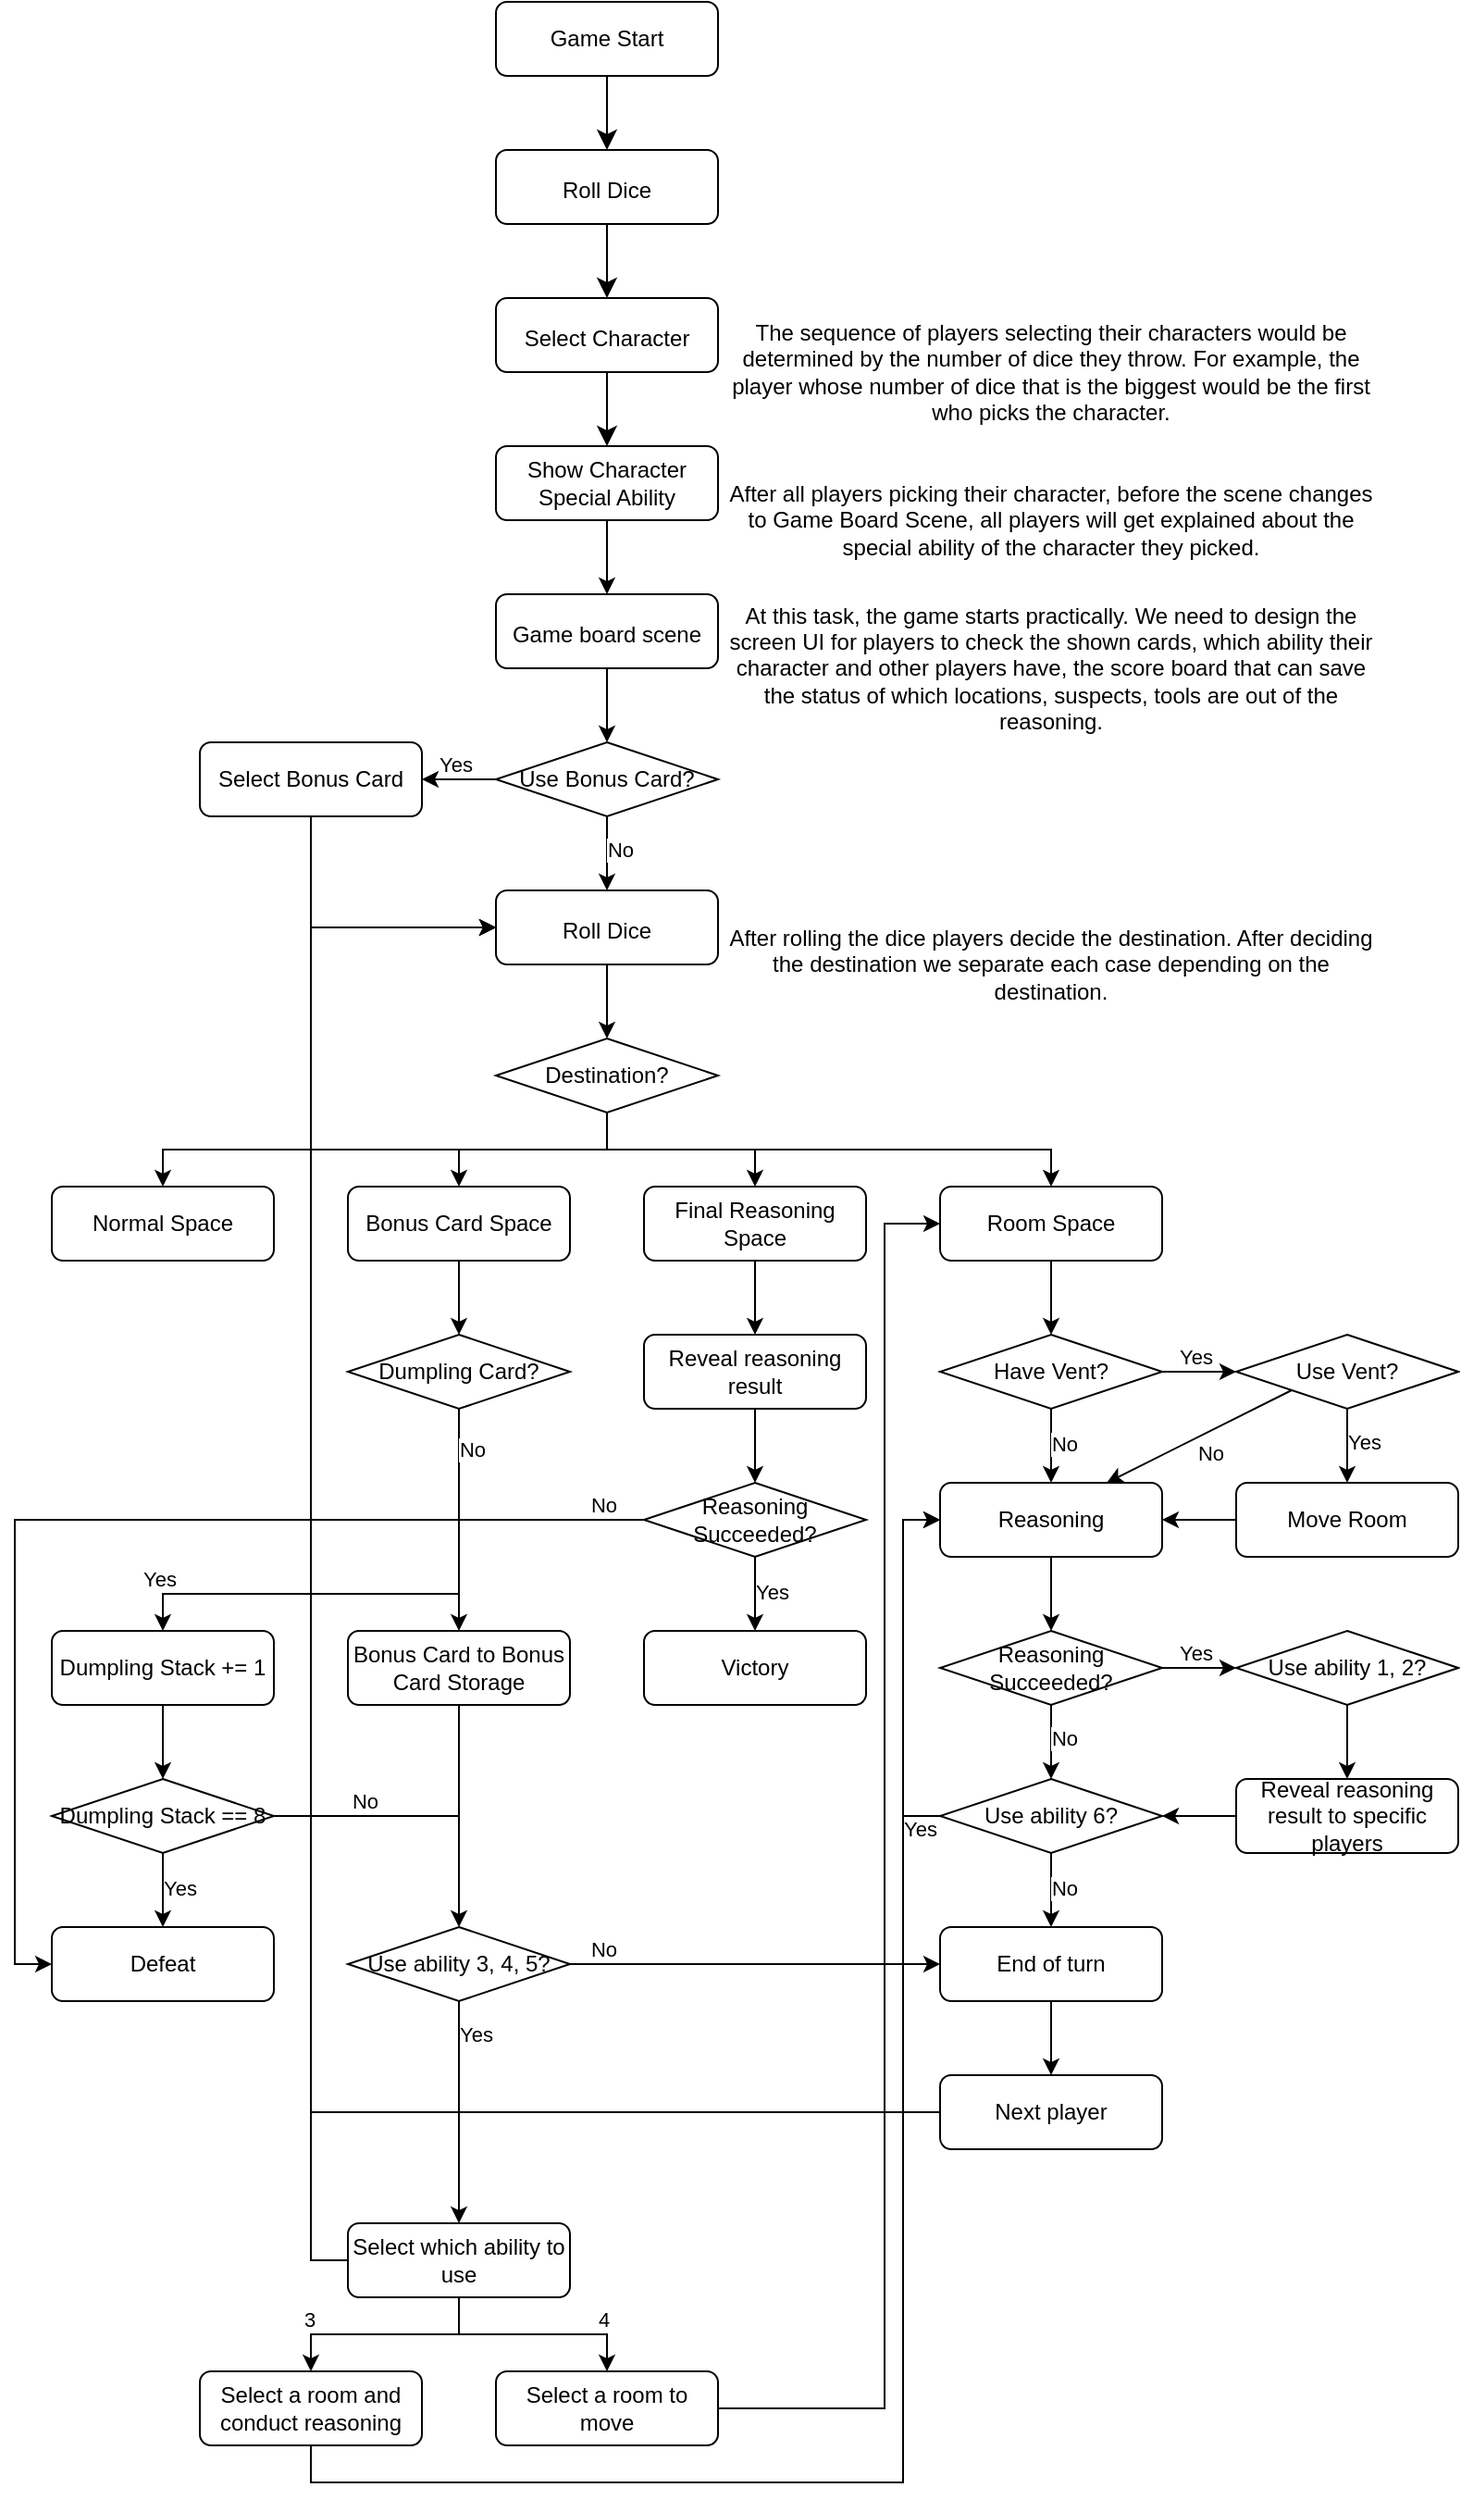 <mxfile version="22.1.21" type="github">
  <diagram id="C5RBs43oDa-KdzZeNtuy" name="Page-1">
    <mxGraphModel dx="954" dy="589" grid="1" gridSize="10" guides="1" tooltips="1" connect="1" arrows="1" fold="1" page="1" pageScale="1" pageWidth="827" pageHeight="1169" math="0" shadow="0">
      <root>
        <mxCell id="WIyWlLk6GJQsqaUBKTNV-0" />
        <mxCell id="WIyWlLk6GJQsqaUBKTNV-1" parent="WIyWlLk6GJQsqaUBKTNV-0" />
        <mxCell id="x7-LNOzd_y7LWEpH87d2-0" value="" style="edgeStyle=none;curved=1;rounded=0;orthogonalLoop=1;jettySize=auto;html=1;fontSize=12;startSize=8;endSize=8;" parent="WIyWlLk6GJQsqaUBKTNV-1" target="x7-LNOzd_y7LWEpH87d2-4" edge="1">
          <mxGeometry relative="1" as="geometry">
            <mxPoint x="344" y="40" as="sourcePoint" />
          </mxGeometry>
        </mxCell>
        <mxCell id="x7-LNOzd_y7LWEpH87d2-3" value="" style="edgeStyle=none;curved=1;rounded=0;orthogonalLoop=1;jettySize=auto;html=1;fontSize=12;startSize=8;endSize=8;" parent="WIyWlLk6GJQsqaUBKTNV-1" source="x7-LNOzd_y7LWEpH87d2-4" target="x7-LNOzd_y7LWEpH87d2-6" edge="1">
          <mxGeometry relative="1" as="geometry" />
        </mxCell>
        <mxCell id="x7-LNOzd_y7LWEpH87d2-4" value="&lt;font style=&quot;font-size: 12px;&quot;&gt;Roll Dice&lt;/font&gt;" style="rounded=1;whiteSpace=wrap;html=1;fontSize=16;" parent="WIyWlLk6GJQsqaUBKTNV-1" vertex="1">
          <mxGeometry x="284" y="80" width="120" height="40" as="geometry" />
        </mxCell>
        <mxCell id="x7-LNOzd_y7LWEpH87d2-5" value="" style="edgeStyle=none;curved=1;rounded=0;orthogonalLoop=1;jettySize=auto;html=1;fontSize=12;startSize=8;endSize=8;" parent="WIyWlLk6GJQsqaUBKTNV-1" source="x7-LNOzd_y7LWEpH87d2-6" edge="1">
          <mxGeometry relative="1" as="geometry">
            <mxPoint x="344" y="240" as="targetPoint" />
          </mxGeometry>
        </mxCell>
        <mxCell id="x7-LNOzd_y7LWEpH87d2-6" value="&lt;font style=&quot;font-size: 12px;&quot;&gt;Select Character&lt;/font&gt;" style="rounded=1;whiteSpace=wrap;html=1;fontSize=16;" parent="WIyWlLk6GJQsqaUBKTNV-1" vertex="1">
          <mxGeometry x="284" y="160" width="120" height="40" as="geometry" />
        </mxCell>
        <mxCell id="M1RIeBNeU6oS1C84WoOZ-74" style="edgeStyle=orthogonalEdgeStyle;rounded=0;orthogonalLoop=1;jettySize=auto;html=1;exitX=0.5;exitY=1;exitDx=0;exitDy=0;entryX=0.5;entryY=0;entryDx=0;entryDy=0;" parent="WIyWlLk6GJQsqaUBKTNV-1" source="x7-LNOzd_y7LWEpH87d2-9" target="M1RIeBNeU6oS1C84WoOZ-26" edge="1">
          <mxGeometry relative="1" as="geometry" />
        </mxCell>
        <mxCell id="x7-LNOzd_y7LWEpH87d2-9" value="&lt;span style=&quot;font-size: 12px;&quot;&gt;Game board scene&lt;/span&gt;" style="whiteSpace=wrap;html=1;fontSize=16;rounded=1;" parent="WIyWlLk6GJQsqaUBKTNV-1" vertex="1">
          <mxGeometry x="284" y="320" width="120" height="40" as="geometry" />
        </mxCell>
        <mxCell id="x7-LNOzd_y7LWEpH87d2-20" value="Game Start" style="rounded=1;whiteSpace=wrap;html=1;" parent="WIyWlLk6GJQsqaUBKTNV-1" vertex="1">
          <mxGeometry x="284" width="120" height="40" as="geometry" />
        </mxCell>
        <mxCell id="x7-LNOzd_y7LWEpH87d2-21" value="The sequence of players selecting their characters would be determined by the number of dice they throw. For example, the player whose number of dice that is the biggest would be the first who picks the character." style="text;html=1;strokeColor=none;fillColor=none;align=center;verticalAlign=middle;whiteSpace=wrap;rounded=0;" parent="WIyWlLk6GJQsqaUBKTNV-1" vertex="1">
          <mxGeometry x="404" y="160" width="360" height="80" as="geometry" />
        </mxCell>
        <mxCell id="x7-LNOzd_y7LWEpH87d2-23" style="edgeStyle=orthogonalEdgeStyle;rounded=0;orthogonalLoop=1;jettySize=auto;html=1;exitX=0.5;exitY=1;exitDx=0;exitDy=0;entryX=0.5;entryY=0;entryDx=0;entryDy=0;" parent="WIyWlLk6GJQsqaUBKTNV-1" source="x7-LNOzd_y7LWEpH87d2-22" target="x7-LNOzd_y7LWEpH87d2-9" edge="1">
          <mxGeometry relative="1" as="geometry" />
        </mxCell>
        <mxCell id="x7-LNOzd_y7LWEpH87d2-22" value="Show Character Special Ability" style="rounded=1;whiteSpace=wrap;html=1;" parent="WIyWlLk6GJQsqaUBKTNV-1" vertex="1">
          <mxGeometry x="284" y="240" width="120" height="40" as="geometry" />
        </mxCell>
        <mxCell id="x7-LNOzd_y7LWEpH87d2-24" value="After all players picking their character, before the scene changes to Game Board Scene, all players will get explained about the special ability of the character they picked." style="text;html=1;strokeColor=none;fillColor=none;align=center;verticalAlign=middle;whiteSpace=wrap;rounded=0;" parent="WIyWlLk6GJQsqaUBKTNV-1" vertex="1">
          <mxGeometry x="404" y="240" width="360" height="80" as="geometry" />
        </mxCell>
        <mxCell id="M1RIeBNeU6oS1C84WoOZ-70" style="edgeStyle=orthogonalEdgeStyle;rounded=0;orthogonalLoop=1;jettySize=auto;html=1;exitX=0.5;exitY=1;exitDx=0;exitDy=0;entryX=0.5;entryY=0;entryDx=0;entryDy=0;" parent="WIyWlLk6GJQsqaUBKTNV-1" source="x7-LNOzd_y7LWEpH87d2-26" target="x7-LNOzd_y7LWEpH87d2-29" edge="1">
          <mxGeometry relative="1" as="geometry" />
        </mxCell>
        <mxCell id="x7-LNOzd_y7LWEpH87d2-26" value="&lt;font style=&quot;font-size: 12px;&quot;&gt;Roll Dice&lt;/font&gt;" style="rounded=1;whiteSpace=wrap;html=1;fontSize=16;" parent="WIyWlLk6GJQsqaUBKTNV-1" vertex="1">
          <mxGeometry x="284" y="480" width="120" height="40" as="geometry" />
        </mxCell>
        <mxCell id="x7-LNOzd_y7LWEpH87d2-27" value="At this task, the game starts practically. We need to design the screen UI for players to check the shown cards, which ability their character and other players have, the score board that can save the status of which locations, suspects, tools are out of the reasoning." style="text;html=1;strokeColor=none;fillColor=none;align=center;verticalAlign=middle;whiteSpace=wrap;rounded=0;" parent="WIyWlLk6GJQsqaUBKTNV-1" vertex="1">
          <mxGeometry x="404" y="320" width="360" height="80" as="geometry" />
        </mxCell>
        <mxCell id="x7-LNOzd_y7LWEpH87d2-28" value="After rolling the dice players decide the destination. After deciding the destination we separate each case depending on the destination." style="text;html=1;strokeColor=none;fillColor=none;align=center;verticalAlign=middle;whiteSpace=wrap;rounded=0;" parent="WIyWlLk6GJQsqaUBKTNV-1" vertex="1">
          <mxGeometry x="404" y="480" width="360" height="80" as="geometry" />
        </mxCell>
        <mxCell id="x7-LNOzd_y7LWEpH87d2-35" style="edgeStyle=orthogonalEdgeStyle;rounded=0;orthogonalLoop=1;jettySize=auto;html=1;exitX=0.5;exitY=1;exitDx=0;exitDy=0;entryX=0.5;entryY=0;entryDx=0;entryDy=0;" parent="WIyWlLk6GJQsqaUBKTNV-1" source="x7-LNOzd_y7LWEpH87d2-29" target="x7-LNOzd_y7LWEpH87d2-31" edge="1">
          <mxGeometry relative="1" as="geometry">
            <Array as="points">
              <mxPoint x="344" y="620" />
              <mxPoint x="104" y="620" />
            </Array>
          </mxGeometry>
        </mxCell>
        <mxCell id="x7-LNOzd_y7LWEpH87d2-36" style="edgeStyle=orthogonalEdgeStyle;rounded=0;orthogonalLoop=1;jettySize=auto;html=1;exitX=0.5;exitY=1;exitDx=0;exitDy=0;entryX=0.5;entryY=0;entryDx=0;entryDy=0;" parent="WIyWlLk6GJQsqaUBKTNV-1" source="x7-LNOzd_y7LWEpH87d2-29" target="x7-LNOzd_y7LWEpH87d2-32" edge="1">
          <mxGeometry relative="1" as="geometry" />
        </mxCell>
        <mxCell id="x7-LNOzd_y7LWEpH87d2-37" style="edgeStyle=orthogonalEdgeStyle;rounded=0;orthogonalLoop=1;jettySize=auto;html=1;exitX=0.5;exitY=1;exitDx=0;exitDy=0;entryX=0.5;entryY=0;entryDx=0;entryDy=0;" parent="WIyWlLk6GJQsqaUBKTNV-1" source="x7-LNOzd_y7LWEpH87d2-29" target="x7-LNOzd_y7LWEpH87d2-33" edge="1">
          <mxGeometry relative="1" as="geometry" />
        </mxCell>
        <mxCell id="x7-LNOzd_y7LWEpH87d2-38" style="edgeStyle=orthogonalEdgeStyle;rounded=0;orthogonalLoop=1;jettySize=auto;html=1;exitX=0.5;exitY=1;exitDx=0;exitDy=0;entryX=0.5;entryY=0;entryDx=0;entryDy=0;" parent="WIyWlLk6GJQsqaUBKTNV-1" source="x7-LNOzd_y7LWEpH87d2-29" target="x7-LNOzd_y7LWEpH87d2-34" edge="1">
          <mxGeometry relative="1" as="geometry" />
        </mxCell>
        <mxCell id="x7-LNOzd_y7LWEpH87d2-29" value="Destination?" style="rhombus;whiteSpace=wrap;html=1;" parent="WIyWlLk6GJQsqaUBKTNV-1" vertex="1">
          <mxGeometry x="284" y="560" width="120" height="40" as="geometry" />
        </mxCell>
        <mxCell id="x7-LNOzd_y7LWEpH87d2-31" value="Normal Space" style="rounded=1;whiteSpace=wrap;html=1;" parent="WIyWlLk6GJQsqaUBKTNV-1" vertex="1">
          <mxGeometry x="44" y="640" width="120" height="40" as="geometry" />
        </mxCell>
        <mxCell id="x7-LNOzd_y7LWEpH87d2-40" style="edgeStyle=orthogonalEdgeStyle;rounded=0;orthogonalLoop=1;jettySize=auto;html=1;exitX=0.5;exitY=1;exitDx=0;exitDy=0;entryX=0.5;entryY=0;entryDx=0;entryDy=0;" parent="WIyWlLk6GJQsqaUBKTNV-1" source="x7-LNOzd_y7LWEpH87d2-32" target="x7-LNOzd_y7LWEpH87d2-39" edge="1">
          <mxGeometry relative="1" as="geometry" />
        </mxCell>
        <mxCell id="x7-LNOzd_y7LWEpH87d2-32" value="Bonus Card Space" style="rounded=1;whiteSpace=wrap;html=1;" parent="WIyWlLk6GJQsqaUBKTNV-1" vertex="1">
          <mxGeometry x="204" y="640" width="120" height="40" as="geometry" />
        </mxCell>
        <mxCell id="x7-LNOzd_y7LWEpH87d2-62" style="edgeStyle=orthogonalEdgeStyle;rounded=0;orthogonalLoop=1;jettySize=auto;html=1;exitX=0.5;exitY=1;exitDx=0;exitDy=0;entryX=0.5;entryY=0;entryDx=0;entryDy=0;" parent="WIyWlLk6GJQsqaUBKTNV-1" source="x7-LNOzd_y7LWEpH87d2-33" target="x7-LNOzd_y7LWEpH87d2-73" edge="1">
          <mxGeometry relative="1" as="geometry" />
        </mxCell>
        <mxCell id="x7-LNOzd_y7LWEpH87d2-33" value="Final Reasoning Space" style="rounded=1;whiteSpace=wrap;html=1;" parent="WIyWlLk6GJQsqaUBKTNV-1" vertex="1">
          <mxGeometry x="364" y="640" width="120" height="40" as="geometry" />
        </mxCell>
        <mxCell id="x7-LNOzd_y7LWEpH87d2-68" style="edgeStyle=orthogonalEdgeStyle;rounded=0;orthogonalLoop=1;jettySize=auto;html=1;exitX=0.5;exitY=1;exitDx=0;exitDy=0;" parent="WIyWlLk6GJQsqaUBKTNV-1" source="x7-LNOzd_y7LWEpH87d2-34" edge="1">
          <mxGeometry relative="1" as="geometry">
            <mxPoint x="584" y="720" as="targetPoint" />
          </mxGeometry>
        </mxCell>
        <mxCell id="x7-LNOzd_y7LWEpH87d2-34" value="Room Space" style="rounded=1;whiteSpace=wrap;html=1;" parent="WIyWlLk6GJQsqaUBKTNV-1" vertex="1">
          <mxGeometry x="524" y="640" width="120" height="40" as="geometry" />
        </mxCell>
        <mxCell id="x7-LNOzd_y7LWEpH87d2-41" style="edgeStyle=orthogonalEdgeStyle;rounded=0;orthogonalLoop=1;jettySize=auto;html=1;exitX=0.5;exitY=1;exitDx=0;exitDy=0;" parent="WIyWlLk6GJQsqaUBKTNV-1" source="x7-LNOzd_y7LWEpH87d2-39" edge="1">
          <mxGeometry relative="1" as="geometry">
            <mxPoint x="264" y="880" as="targetPoint" />
          </mxGeometry>
        </mxCell>
        <mxCell id="x7-LNOzd_y7LWEpH87d2-43" style="edgeStyle=orthogonalEdgeStyle;rounded=0;orthogonalLoop=1;jettySize=auto;html=1;exitX=0.5;exitY=1;exitDx=0;exitDy=0;" parent="WIyWlLk6GJQsqaUBKTNV-1" source="x7-LNOzd_y7LWEpH87d2-39" target="x7-LNOzd_y7LWEpH87d2-44" edge="1">
          <mxGeometry relative="1" as="geometry">
            <mxPoint x="104" y="880" as="targetPoint" />
            <Array as="points">
              <mxPoint x="264" y="860" />
              <mxPoint x="104" y="860" />
            </Array>
          </mxGeometry>
        </mxCell>
        <mxCell id="x7-LNOzd_y7LWEpH87d2-48" value="Yes" style="edgeLabel;html=1;align=center;verticalAlign=middle;resizable=0;points=[];" parent="x7-LNOzd_y7LWEpH87d2-43" vertex="1" connectable="0">
          <mxGeometry x="0.85" y="2" relative="1" as="geometry">
            <mxPoint x="-3" y="-10" as="offset" />
          </mxGeometry>
        </mxCell>
        <mxCell id="x7-LNOzd_y7LWEpH87d2-49" value="No" style="edgeLabel;html=1;align=center;verticalAlign=middle;resizable=0;points=[];" parent="x7-LNOzd_y7LWEpH87d2-43" vertex="1" connectable="0">
          <mxGeometry x="-0.92" relative="1" as="geometry">
            <mxPoint x="7" y="11" as="offset" />
          </mxGeometry>
        </mxCell>
        <mxCell id="x7-LNOzd_y7LWEpH87d2-52" style="edgeStyle=orthogonalEdgeStyle;rounded=0;orthogonalLoop=1;jettySize=auto;html=1;exitX=0.5;exitY=1;exitDx=0;exitDy=0;entryX=0.5;entryY=0;entryDx=0;entryDy=0;" parent="WIyWlLk6GJQsqaUBKTNV-1" source="x7-LNOzd_y7LWEpH87d2-44" target="x7-LNOzd_y7LWEpH87d2-51" edge="1">
          <mxGeometry relative="1" as="geometry" />
        </mxCell>
        <mxCell id="x7-LNOzd_y7LWEpH87d2-44" value="Dumpling Stack += 1" style="rounded=1;whiteSpace=wrap;html=1;" parent="WIyWlLk6GJQsqaUBKTNV-1" vertex="1">
          <mxGeometry x="44" y="880" width="120" height="40" as="geometry" />
        </mxCell>
        <mxCell id="x7-LNOzd_y7LWEpH87d2-54" style="edgeStyle=orthogonalEdgeStyle;rounded=0;orthogonalLoop=1;jettySize=auto;html=1;exitX=0.5;exitY=1;exitDx=0;exitDy=0;entryX=0.5;entryY=0;entryDx=0;entryDy=0;" parent="WIyWlLk6GJQsqaUBKTNV-1" source="x7-LNOzd_y7LWEpH87d2-45" target="M1RIeBNeU6oS1C84WoOZ-33" edge="1">
          <mxGeometry relative="1" as="geometry">
            <mxPoint x="264" y="1040" as="targetPoint" />
          </mxGeometry>
        </mxCell>
        <mxCell id="x7-LNOzd_y7LWEpH87d2-45" value="Bonus Card to Bonus Card Storage" style="rounded=1;whiteSpace=wrap;html=1;" parent="WIyWlLk6GJQsqaUBKTNV-1" vertex="1">
          <mxGeometry x="204" y="880" width="120" height="40" as="geometry" />
        </mxCell>
        <mxCell id="x7-LNOzd_y7LWEpH87d2-53" style="edgeStyle=orthogonalEdgeStyle;rounded=0;orthogonalLoop=1;jettySize=auto;html=1;exitX=0.5;exitY=1;exitDx=0;exitDy=0;" parent="WIyWlLk6GJQsqaUBKTNV-1" source="x7-LNOzd_y7LWEpH87d2-51" edge="1">
          <mxGeometry relative="1" as="geometry">
            <mxPoint x="104" y="1040" as="targetPoint" />
          </mxGeometry>
        </mxCell>
        <mxCell id="x7-LNOzd_y7LWEpH87d2-59" value="Yes" style="edgeLabel;html=1;align=center;verticalAlign=middle;resizable=0;points=[];" parent="x7-LNOzd_y7LWEpH87d2-53" vertex="1" connectable="0">
          <mxGeometry x="-0.259" y="2" relative="1" as="geometry">
            <mxPoint x="7" y="4" as="offset" />
          </mxGeometry>
        </mxCell>
        <mxCell id="x7-LNOzd_y7LWEpH87d2-56" style="edgeStyle=orthogonalEdgeStyle;rounded=0;orthogonalLoop=1;jettySize=auto;html=1;exitX=1;exitY=0.5;exitDx=0;exitDy=0;endArrow=none;endFill=0;" parent="WIyWlLk6GJQsqaUBKTNV-1" source="x7-LNOzd_y7LWEpH87d2-51" edge="1">
          <mxGeometry relative="1" as="geometry">
            <mxPoint x="264" y="980" as="targetPoint" />
          </mxGeometry>
        </mxCell>
        <mxCell id="x7-LNOzd_y7LWEpH87d2-60" value="No" style="edgeLabel;html=1;align=center;verticalAlign=middle;resizable=0;points=[];" parent="x7-LNOzd_y7LWEpH87d2-56" vertex="1" connectable="0">
          <mxGeometry x="-0.065" y="3" relative="1" as="geometry">
            <mxPoint x="2" y="-5" as="offset" />
          </mxGeometry>
        </mxCell>
        <mxCell id="x7-LNOzd_y7LWEpH87d2-51" value="Dumpling Stack == 8" style="rhombus;whiteSpace=wrap;html=1;" parent="WIyWlLk6GJQsqaUBKTNV-1" vertex="1">
          <mxGeometry x="44" y="960" width="120" height="40" as="geometry" />
        </mxCell>
        <mxCell id="x7-LNOzd_y7LWEpH87d2-58" value="Defeat" style="rounded=1;whiteSpace=wrap;html=1;" parent="WIyWlLk6GJQsqaUBKTNV-1" vertex="1">
          <mxGeometry x="44" y="1040" width="120" height="40" as="geometry" />
        </mxCell>
        <mxCell id="x7-LNOzd_y7LWEpH87d2-63" style="edgeStyle=orthogonalEdgeStyle;rounded=0;orthogonalLoop=1;jettySize=auto;html=1;exitX=0.5;exitY=1;exitDx=0;exitDy=0;entryX=0.5;entryY=0;entryDx=0;entryDy=0;" parent="WIyWlLk6GJQsqaUBKTNV-1" source="x7-LNOzd_y7LWEpH87d2-61" target="x7-LNOzd_y7LWEpH87d2-65" edge="1">
          <mxGeometry relative="1" as="geometry">
            <mxPoint x="424" y="1040" as="targetPoint" />
          </mxGeometry>
        </mxCell>
        <mxCell id="x7-LNOzd_y7LWEpH87d2-66" style="edgeStyle=orthogonalEdgeStyle;rounded=0;orthogonalLoop=1;jettySize=auto;html=1;exitX=0;exitY=0.5;exitDx=0;exitDy=0;entryX=0;entryY=0.5;entryDx=0;entryDy=0;" parent="WIyWlLk6GJQsqaUBKTNV-1" source="x7-LNOzd_y7LWEpH87d2-61" target="x7-LNOzd_y7LWEpH87d2-58" edge="1">
          <mxGeometry relative="1" as="geometry">
            <mxPoint x="44" y="820" as="sourcePoint" />
          </mxGeometry>
        </mxCell>
        <mxCell id="x7-LNOzd_y7LWEpH87d2-67" value="Yes" style="edgeLabel;html=1;align=center;verticalAlign=middle;resizable=0;points=[];" parent="x7-LNOzd_y7LWEpH87d2-66" vertex="1" connectable="0">
          <mxGeometry x="-0.935" y="-2" relative="1" as="geometry">
            <mxPoint x="88" y="41" as="offset" />
          </mxGeometry>
        </mxCell>
        <mxCell id="x7-LNOzd_y7LWEpH87d2-75" value="No" style="edgeLabel;html=1;align=center;verticalAlign=middle;resizable=0;points=[];" parent="x7-LNOzd_y7LWEpH87d2-66" vertex="1" connectable="0">
          <mxGeometry x="-0.93" y="-4" relative="1" as="geometry">
            <mxPoint x="-1" y="-4" as="offset" />
          </mxGeometry>
        </mxCell>
        <mxCell id="x7-LNOzd_y7LWEpH87d2-61" value="Reasoning Succeeded?" style="rhombus;whiteSpace=wrap;html=1;" parent="WIyWlLk6GJQsqaUBKTNV-1" vertex="1">
          <mxGeometry x="364" y="800" width="120" height="40" as="geometry" />
        </mxCell>
        <mxCell id="x7-LNOzd_y7LWEpH87d2-65" value="Victory" style="rounded=1;whiteSpace=wrap;html=1;" parent="WIyWlLk6GJQsqaUBKTNV-1" vertex="1">
          <mxGeometry x="364" y="880" width="120" height="40" as="geometry" />
        </mxCell>
        <mxCell id="x7-LNOzd_y7LWEpH87d2-39" value="Dumpling Card?" style="rhombus;whiteSpace=wrap;html=1;" parent="WIyWlLk6GJQsqaUBKTNV-1" vertex="1">
          <mxGeometry x="204" y="720" width="120" height="40" as="geometry" />
        </mxCell>
        <mxCell id="x7-LNOzd_y7LWEpH87d2-74" style="edgeStyle=orthogonalEdgeStyle;rounded=0;orthogonalLoop=1;jettySize=auto;html=1;exitX=0.5;exitY=1;exitDx=0;exitDy=0;entryX=0.5;entryY=0;entryDx=0;entryDy=0;" parent="WIyWlLk6GJQsqaUBKTNV-1" source="x7-LNOzd_y7LWEpH87d2-73" target="x7-LNOzd_y7LWEpH87d2-61" edge="1">
          <mxGeometry relative="1" as="geometry" />
        </mxCell>
        <mxCell id="x7-LNOzd_y7LWEpH87d2-73" value="Reveal reasoning result" style="rounded=1;whiteSpace=wrap;html=1;" parent="WIyWlLk6GJQsqaUBKTNV-1" vertex="1">
          <mxGeometry x="364" y="720" width="120" height="40" as="geometry" />
        </mxCell>
        <mxCell id="M1RIeBNeU6oS1C84WoOZ-1" style="edgeStyle=orthogonalEdgeStyle;rounded=0;orthogonalLoop=1;jettySize=auto;html=1;exitX=0.5;exitY=1;exitDx=0;exitDy=0;entryX=0.5;entryY=0;entryDx=0;entryDy=0;" parent="WIyWlLk6GJQsqaUBKTNV-1" source="M1RIeBNeU6oS1C84WoOZ-0" target="M1RIeBNeU6oS1C84WoOZ-4" edge="1">
          <mxGeometry relative="1" as="geometry">
            <mxPoint x="584" y="800" as="targetPoint" />
          </mxGeometry>
        </mxCell>
        <mxCell id="M1RIeBNeU6oS1C84WoOZ-15" value="No" style="edgeLabel;html=1;align=center;verticalAlign=middle;resizable=0;points=[];" parent="M1RIeBNeU6oS1C84WoOZ-1" vertex="1" connectable="0">
          <mxGeometry x="-0.5" y="-2" relative="1" as="geometry">
            <mxPoint x="9" y="9" as="offset" />
          </mxGeometry>
        </mxCell>
        <mxCell id="M1RIeBNeU6oS1C84WoOZ-9" style="edgeStyle=orthogonalEdgeStyle;rounded=0;orthogonalLoop=1;jettySize=auto;html=1;exitX=1;exitY=0.5;exitDx=0;exitDy=0;entryX=0;entryY=0.5;entryDx=0;entryDy=0;" parent="WIyWlLk6GJQsqaUBKTNV-1" source="M1RIeBNeU6oS1C84WoOZ-0" target="M1RIeBNeU6oS1C84WoOZ-8" edge="1">
          <mxGeometry relative="1" as="geometry" />
        </mxCell>
        <mxCell id="M1RIeBNeU6oS1C84WoOZ-14" value="Yes" style="edgeLabel;html=1;align=center;verticalAlign=middle;resizable=0;points=[];" parent="M1RIeBNeU6oS1C84WoOZ-9" vertex="1" connectable="0">
          <mxGeometry x="-0.05" relative="1" as="geometry">
            <mxPoint x="-1" y="-8" as="offset" />
          </mxGeometry>
        </mxCell>
        <mxCell id="M1RIeBNeU6oS1C84WoOZ-0" value="Have Vent?" style="rhombus;whiteSpace=wrap;html=1;" parent="WIyWlLk6GJQsqaUBKTNV-1" vertex="1">
          <mxGeometry x="524" y="720" width="120" height="40" as="geometry" />
        </mxCell>
        <mxCell id="M1RIeBNeU6oS1C84WoOZ-19" style="edgeStyle=orthogonalEdgeStyle;rounded=0;orthogonalLoop=1;jettySize=auto;html=1;exitX=0.5;exitY=1;exitDx=0;exitDy=0;" parent="WIyWlLk6GJQsqaUBKTNV-1" source="M1RIeBNeU6oS1C84WoOZ-4" edge="1">
          <mxGeometry relative="1" as="geometry">
            <mxPoint x="584" y="880" as="targetPoint" />
          </mxGeometry>
        </mxCell>
        <mxCell id="M1RIeBNeU6oS1C84WoOZ-4" value="Reasoning" style="rounded=1;whiteSpace=wrap;html=1;" parent="WIyWlLk6GJQsqaUBKTNV-1" vertex="1">
          <mxGeometry x="524" y="800" width="120" height="40" as="geometry" />
        </mxCell>
        <mxCell id="M1RIeBNeU6oS1C84WoOZ-10" style="rounded=0;orthogonalLoop=1;jettySize=auto;html=1;exitX=0;exitY=1;exitDx=0;exitDy=0;entryX=0.75;entryY=0;entryDx=0;entryDy=0;" parent="WIyWlLk6GJQsqaUBKTNV-1" source="M1RIeBNeU6oS1C84WoOZ-8" target="M1RIeBNeU6oS1C84WoOZ-4" edge="1">
          <mxGeometry relative="1" as="geometry" />
        </mxCell>
        <mxCell id="M1RIeBNeU6oS1C84WoOZ-16" value="No" style="edgeLabel;html=1;align=center;verticalAlign=middle;resizable=0;points=[];" parent="M1RIeBNeU6oS1C84WoOZ-10" vertex="1" connectable="0">
          <mxGeometry x="-0.104" relative="1" as="geometry">
            <mxPoint y="11" as="offset" />
          </mxGeometry>
        </mxCell>
        <mxCell id="M1RIeBNeU6oS1C84WoOZ-11" style="edgeStyle=orthogonalEdgeStyle;rounded=0;orthogonalLoop=1;jettySize=auto;html=1;exitX=0.5;exitY=1;exitDx=0;exitDy=0;" parent="WIyWlLk6GJQsqaUBKTNV-1" source="M1RIeBNeU6oS1C84WoOZ-8" target="M1RIeBNeU6oS1C84WoOZ-12" edge="1">
          <mxGeometry relative="1" as="geometry">
            <mxPoint x="744" y="800" as="targetPoint" />
          </mxGeometry>
        </mxCell>
        <mxCell id="M1RIeBNeU6oS1C84WoOZ-17" value="Yes" style="edgeLabel;html=1;align=center;verticalAlign=middle;resizable=0;points=[];" parent="M1RIeBNeU6oS1C84WoOZ-11" vertex="1" connectable="0">
          <mxGeometry x="-0.15" y="-3" relative="1" as="geometry">
            <mxPoint x="12" y="1" as="offset" />
          </mxGeometry>
        </mxCell>
        <mxCell id="M1RIeBNeU6oS1C84WoOZ-8" value="Use Vent?" style="rhombus;whiteSpace=wrap;html=1;" parent="WIyWlLk6GJQsqaUBKTNV-1" vertex="1">
          <mxGeometry x="684" y="720" width="120" height="40" as="geometry" />
        </mxCell>
        <mxCell id="M1RIeBNeU6oS1C84WoOZ-13" style="edgeStyle=orthogonalEdgeStyle;rounded=0;orthogonalLoop=1;jettySize=auto;html=1;exitX=0;exitY=0.5;exitDx=0;exitDy=0;entryX=1;entryY=0.5;entryDx=0;entryDy=0;" parent="WIyWlLk6GJQsqaUBKTNV-1" source="M1RIeBNeU6oS1C84WoOZ-12" target="M1RIeBNeU6oS1C84WoOZ-4" edge="1">
          <mxGeometry relative="1" as="geometry" />
        </mxCell>
        <mxCell id="M1RIeBNeU6oS1C84WoOZ-12" value="Move Room" style="rounded=1;whiteSpace=wrap;html=1;" parent="WIyWlLk6GJQsqaUBKTNV-1" vertex="1">
          <mxGeometry x="684" y="800" width="120" height="40" as="geometry" />
        </mxCell>
        <mxCell id="M1RIeBNeU6oS1C84WoOZ-54" style="edgeStyle=orthogonalEdgeStyle;rounded=0;orthogonalLoop=1;jettySize=auto;html=1;exitX=0;exitY=0.5;exitDx=0;exitDy=0;entryX=0;entryY=0.5;entryDx=0;entryDy=0;" parent="WIyWlLk6GJQsqaUBKTNV-1" source="M1RIeBNeU6oS1C84WoOZ-20" target="M1RIeBNeU6oS1C84WoOZ-4" edge="1">
          <mxGeometry relative="1" as="geometry" />
        </mxCell>
        <mxCell id="M1RIeBNeU6oS1C84WoOZ-55" value="Yes" style="edgeLabel;html=1;align=center;verticalAlign=middle;resizable=0;points=[];" parent="M1RIeBNeU6oS1C84WoOZ-54" vertex="1" connectable="0">
          <mxGeometry x="-0.9" relative="1" as="geometry">
            <mxPoint x="-1" y="7" as="offset" />
          </mxGeometry>
        </mxCell>
        <mxCell id="M1RIeBNeU6oS1C84WoOZ-66" style="edgeStyle=orthogonalEdgeStyle;rounded=0;orthogonalLoop=1;jettySize=auto;html=1;exitX=0.5;exitY=1;exitDx=0;exitDy=0;" parent="WIyWlLk6GJQsqaUBKTNV-1" source="M1RIeBNeU6oS1C84WoOZ-20" edge="1">
          <mxGeometry relative="1" as="geometry">
            <mxPoint x="584" y="1040" as="targetPoint" />
          </mxGeometry>
        </mxCell>
        <mxCell id="M1RIeBNeU6oS1C84WoOZ-67" value="No" style="edgeLabel;html=1;align=center;verticalAlign=middle;resizable=0;points=[];" parent="M1RIeBNeU6oS1C84WoOZ-66" vertex="1" connectable="0">
          <mxGeometry x="-0.309" y="1" relative="1" as="geometry">
            <mxPoint x="6" y="5" as="offset" />
          </mxGeometry>
        </mxCell>
        <mxCell id="M1RIeBNeU6oS1C84WoOZ-20" value="Use ability 6?" style="rhombus;whiteSpace=wrap;html=1;" parent="WIyWlLk6GJQsqaUBKTNV-1" vertex="1">
          <mxGeometry x="524" y="960" width="120" height="40" as="geometry" />
        </mxCell>
        <mxCell id="M1RIeBNeU6oS1C84WoOZ-30" style="edgeStyle=orthogonalEdgeStyle;rounded=0;orthogonalLoop=1;jettySize=auto;html=1;exitX=0.5;exitY=1;exitDx=0;exitDy=0;" parent="WIyWlLk6GJQsqaUBKTNV-1" source="M1RIeBNeU6oS1C84WoOZ-26" edge="1">
          <mxGeometry relative="1" as="geometry">
            <mxPoint x="344" y="480" as="targetPoint" />
          </mxGeometry>
        </mxCell>
        <mxCell id="M1RIeBNeU6oS1C84WoOZ-32" value="No" style="edgeLabel;html=1;align=center;verticalAlign=middle;resizable=0;points=[];" parent="M1RIeBNeU6oS1C84WoOZ-30" vertex="1" connectable="0">
          <mxGeometry x="-0.05" y="1" relative="1" as="geometry">
            <mxPoint x="6" y="-1" as="offset" />
          </mxGeometry>
        </mxCell>
        <mxCell id="M1RIeBNeU6oS1C84WoOZ-72" style="edgeStyle=orthogonalEdgeStyle;rounded=0;orthogonalLoop=1;jettySize=auto;html=1;exitX=0;exitY=0.5;exitDx=0;exitDy=0;entryX=1;entryY=0.5;entryDx=0;entryDy=0;" parent="WIyWlLk6GJQsqaUBKTNV-1" source="M1RIeBNeU6oS1C84WoOZ-26" target="M1RIeBNeU6oS1C84WoOZ-27" edge="1">
          <mxGeometry relative="1" as="geometry" />
        </mxCell>
        <mxCell id="M1RIeBNeU6oS1C84WoOZ-73" value="Yes" style="edgeLabel;html=1;align=center;verticalAlign=middle;resizable=0;points=[];" parent="M1RIeBNeU6oS1C84WoOZ-72" vertex="1" connectable="0">
          <mxGeometry x="-0.05" y="1" relative="1" as="geometry">
            <mxPoint x="-3" y="-9" as="offset" />
          </mxGeometry>
        </mxCell>
        <mxCell id="M1RIeBNeU6oS1C84WoOZ-26" value="Use Bonus Card?" style="rhombus;whiteSpace=wrap;html=1;" parent="WIyWlLk6GJQsqaUBKTNV-1" vertex="1">
          <mxGeometry x="284" y="400" width="120" height="40" as="geometry" />
        </mxCell>
        <mxCell id="M1RIeBNeU6oS1C84WoOZ-71" style="edgeStyle=orthogonalEdgeStyle;rounded=0;orthogonalLoop=1;jettySize=auto;html=1;exitX=0.5;exitY=1;exitDx=0;exitDy=0;entryX=0;entryY=0.5;entryDx=0;entryDy=0;" parent="WIyWlLk6GJQsqaUBKTNV-1" source="M1RIeBNeU6oS1C84WoOZ-27" target="x7-LNOzd_y7LWEpH87d2-26" edge="1">
          <mxGeometry relative="1" as="geometry" />
        </mxCell>
        <mxCell id="M1RIeBNeU6oS1C84WoOZ-27" value="Select Bonus Card" style="rounded=1;whiteSpace=wrap;html=1;" parent="WIyWlLk6GJQsqaUBKTNV-1" vertex="1">
          <mxGeometry x="124" y="400" width="120" height="40" as="geometry" />
        </mxCell>
        <mxCell id="M1RIeBNeU6oS1C84WoOZ-68" style="edgeStyle=orthogonalEdgeStyle;rounded=0;orthogonalLoop=1;jettySize=auto;html=1;exitX=1;exitY=0.5;exitDx=0;exitDy=0;entryX=0;entryY=0.5;entryDx=0;entryDy=0;" parent="WIyWlLk6GJQsqaUBKTNV-1" source="M1RIeBNeU6oS1C84WoOZ-33" target="M1RIeBNeU6oS1C84WoOZ-34" edge="1">
          <mxGeometry relative="1" as="geometry" />
        </mxCell>
        <mxCell id="M1RIeBNeU6oS1C84WoOZ-76" value="No" style="edgeLabel;html=1;align=center;verticalAlign=middle;resizable=0;points=[];" parent="M1RIeBNeU6oS1C84WoOZ-68" vertex="1" connectable="0">
          <mxGeometry x="-0.02" relative="1" as="geometry">
            <mxPoint x="-80" y="-8" as="offset" />
          </mxGeometry>
        </mxCell>
        <mxCell id="M1RIeBNeU6oS1C84WoOZ-69" style="edgeStyle=orthogonalEdgeStyle;rounded=0;orthogonalLoop=1;jettySize=auto;html=1;exitX=0.5;exitY=1;exitDx=0;exitDy=0;entryX=0.5;entryY=0;entryDx=0;entryDy=0;" parent="WIyWlLk6GJQsqaUBKTNV-1" source="M1RIeBNeU6oS1C84WoOZ-33" target="M1RIeBNeU6oS1C84WoOZ-37" edge="1">
          <mxGeometry relative="1" as="geometry" />
        </mxCell>
        <mxCell id="M1RIeBNeU6oS1C84WoOZ-75" value="Yes" style="edgeLabel;html=1;align=center;verticalAlign=middle;resizable=0;points=[];" parent="M1RIeBNeU6oS1C84WoOZ-69" vertex="1" connectable="0">
          <mxGeometry y="3" relative="1" as="geometry">
            <mxPoint x="6" y="-42" as="offset" />
          </mxGeometry>
        </mxCell>
        <mxCell id="M1RIeBNeU6oS1C84WoOZ-33" value="Use ability 3, 4, 5?" style="rhombus;whiteSpace=wrap;html=1;" parent="WIyWlLk6GJQsqaUBKTNV-1" vertex="1">
          <mxGeometry x="204" y="1040" width="120" height="40" as="geometry" />
        </mxCell>
        <mxCell id="M1RIeBNeU6oS1C84WoOZ-82" style="edgeStyle=orthogonalEdgeStyle;rounded=0;orthogonalLoop=1;jettySize=auto;html=1;exitX=0.5;exitY=1;exitDx=0;exitDy=0;entryX=0.5;entryY=0;entryDx=0;entryDy=0;" parent="WIyWlLk6GJQsqaUBKTNV-1" source="M1RIeBNeU6oS1C84WoOZ-34" target="M1RIeBNeU6oS1C84WoOZ-81" edge="1">
          <mxGeometry relative="1" as="geometry" />
        </mxCell>
        <mxCell id="M1RIeBNeU6oS1C84WoOZ-34" value="End of turn" style="rounded=1;whiteSpace=wrap;html=1;" parent="WIyWlLk6GJQsqaUBKTNV-1" vertex="1">
          <mxGeometry x="524" y="1040" width="120" height="40" as="geometry" />
        </mxCell>
        <mxCell id="M1RIeBNeU6oS1C84WoOZ-43" style="edgeStyle=orthogonalEdgeStyle;rounded=0;orthogonalLoop=1;jettySize=auto;html=1;exitX=0.5;exitY=1;exitDx=0;exitDy=0;entryX=0.5;entryY=0;entryDx=0;entryDy=0;" parent="WIyWlLk6GJQsqaUBKTNV-1" source="M1RIeBNeU6oS1C84WoOZ-37" target="M1RIeBNeU6oS1C84WoOZ-40" edge="1">
          <mxGeometry relative="1" as="geometry" />
        </mxCell>
        <mxCell id="M1RIeBNeU6oS1C84WoOZ-50" value="4" style="edgeLabel;html=1;align=center;verticalAlign=middle;resizable=0;points=[];" parent="M1RIeBNeU6oS1C84WoOZ-43" vertex="1" connectable="0">
          <mxGeometry x="0.05" y="-1" relative="1" as="geometry">
            <mxPoint x="35" y="-9" as="offset" />
          </mxGeometry>
        </mxCell>
        <mxCell id="M1RIeBNeU6oS1C84WoOZ-44" style="edgeStyle=orthogonalEdgeStyle;rounded=0;orthogonalLoop=1;jettySize=auto;html=1;exitX=0.5;exitY=1;exitDx=0;exitDy=0;entryX=0.5;entryY=0;entryDx=0;entryDy=0;" parent="WIyWlLk6GJQsqaUBKTNV-1" source="M1RIeBNeU6oS1C84WoOZ-37" target="M1RIeBNeU6oS1C84WoOZ-41" edge="1">
          <mxGeometry relative="1" as="geometry" />
        </mxCell>
        <mxCell id="M1RIeBNeU6oS1C84WoOZ-46" value="3" style="edgeLabel;html=1;align=center;verticalAlign=middle;resizable=0;points=[];" parent="M1RIeBNeU6oS1C84WoOZ-44" vertex="1" connectable="0">
          <mxGeometry x="-0.05" y="-1" relative="1" as="geometry">
            <mxPoint x="-44" y="-7" as="offset" />
          </mxGeometry>
        </mxCell>
        <mxCell id="M1RIeBNeU6oS1C84WoOZ-78" style="edgeStyle=orthogonalEdgeStyle;rounded=0;orthogonalLoop=1;jettySize=auto;html=1;exitX=0;exitY=0.5;exitDx=0;exitDy=0;entryX=0;entryY=0.5;entryDx=0;entryDy=0;" parent="WIyWlLk6GJQsqaUBKTNV-1" source="M1RIeBNeU6oS1C84WoOZ-37" target="x7-LNOzd_y7LWEpH87d2-26" edge="1">
          <mxGeometry relative="1" as="geometry">
            <Array as="points">
              <mxPoint x="184" y="1220" />
              <mxPoint x="184" y="500" />
            </Array>
          </mxGeometry>
        </mxCell>
        <mxCell id="M1RIeBNeU6oS1C84WoOZ-37" value="Select which ability to use" style="rounded=1;whiteSpace=wrap;html=1;" parent="WIyWlLk6GJQsqaUBKTNV-1" vertex="1">
          <mxGeometry x="204" y="1200" width="120" height="40" as="geometry" />
        </mxCell>
        <mxCell id="M1RIeBNeU6oS1C84WoOZ-79" style="edgeStyle=orthogonalEdgeStyle;rounded=0;orthogonalLoop=1;jettySize=auto;html=1;exitX=1;exitY=0.5;exitDx=0;exitDy=0;entryX=0;entryY=0.5;entryDx=0;entryDy=0;" parent="WIyWlLk6GJQsqaUBKTNV-1" source="M1RIeBNeU6oS1C84WoOZ-40" target="x7-LNOzd_y7LWEpH87d2-34" edge="1">
          <mxGeometry relative="1" as="geometry">
            <Array as="points">
              <mxPoint x="494" y="1300" />
              <mxPoint x="494" y="660" />
            </Array>
          </mxGeometry>
        </mxCell>
        <mxCell id="M1RIeBNeU6oS1C84WoOZ-40" value="Select a room to move" style="rounded=1;whiteSpace=wrap;html=1;" parent="WIyWlLk6GJQsqaUBKTNV-1" vertex="1">
          <mxGeometry x="284" y="1280" width="120" height="40" as="geometry" />
        </mxCell>
        <mxCell id="M1RIeBNeU6oS1C84WoOZ-80" style="edgeStyle=orthogonalEdgeStyle;rounded=0;orthogonalLoop=1;jettySize=auto;html=1;exitX=0.5;exitY=1;exitDx=0;exitDy=0;entryX=0;entryY=0.5;entryDx=0;entryDy=0;" parent="WIyWlLk6GJQsqaUBKTNV-1" source="M1RIeBNeU6oS1C84WoOZ-41" target="M1RIeBNeU6oS1C84WoOZ-4" edge="1">
          <mxGeometry relative="1" as="geometry">
            <Array as="points">
              <mxPoint x="184" y="1340" />
              <mxPoint x="504" y="1340" />
              <mxPoint x="504" y="820" />
            </Array>
          </mxGeometry>
        </mxCell>
        <mxCell id="M1RIeBNeU6oS1C84WoOZ-41" value="Select a room and conduct reasoning" style="rounded=1;whiteSpace=wrap;html=1;" parent="WIyWlLk6GJQsqaUBKTNV-1" vertex="1">
          <mxGeometry x="124" y="1280" width="120" height="40" as="geometry" />
        </mxCell>
        <mxCell id="M1RIeBNeU6oS1C84WoOZ-61" style="edgeStyle=orthogonalEdgeStyle;rounded=0;orthogonalLoop=1;jettySize=auto;html=1;exitX=0.5;exitY=1;exitDx=0;exitDy=0;" parent="WIyWlLk6GJQsqaUBKTNV-1" source="M1RIeBNeU6oS1C84WoOZ-53" target="M1RIeBNeU6oS1C84WoOZ-62" edge="1">
          <mxGeometry relative="1" as="geometry">
            <mxPoint x="744" y="960" as="targetPoint" />
          </mxGeometry>
        </mxCell>
        <mxCell id="M1RIeBNeU6oS1C84WoOZ-53" value="Use ability 1, 2?" style="rhombus;whiteSpace=wrap;html=1;" parent="WIyWlLk6GJQsqaUBKTNV-1" vertex="1">
          <mxGeometry x="684" y="880" width="120" height="40" as="geometry" />
        </mxCell>
        <mxCell id="M1RIeBNeU6oS1C84WoOZ-59" style="edgeStyle=orthogonalEdgeStyle;rounded=0;orthogonalLoop=1;jettySize=auto;html=1;exitX=1;exitY=0.5;exitDx=0;exitDy=0;entryX=0;entryY=0.5;entryDx=0;entryDy=0;" parent="WIyWlLk6GJQsqaUBKTNV-1" source="M1RIeBNeU6oS1C84WoOZ-58" target="M1RIeBNeU6oS1C84WoOZ-53" edge="1">
          <mxGeometry relative="1" as="geometry" />
        </mxCell>
        <mxCell id="M1RIeBNeU6oS1C84WoOZ-60" value="Yes" style="edgeLabel;html=1;align=center;verticalAlign=middle;resizable=0;points=[];" parent="M1RIeBNeU6oS1C84WoOZ-59" vertex="1" connectable="0">
          <mxGeometry x="-0.1" relative="1" as="geometry">
            <mxPoint y="-8" as="offset" />
          </mxGeometry>
        </mxCell>
        <mxCell id="M1RIeBNeU6oS1C84WoOZ-63" style="edgeStyle=orthogonalEdgeStyle;rounded=0;orthogonalLoop=1;jettySize=auto;html=1;exitX=0.5;exitY=1;exitDx=0;exitDy=0;entryX=0.5;entryY=0;entryDx=0;entryDy=0;" parent="WIyWlLk6GJQsqaUBKTNV-1" source="M1RIeBNeU6oS1C84WoOZ-58" target="M1RIeBNeU6oS1C84WoOZ-20" edge="1">
          <mxGeometry relative="1" as="geometry" />
        </mxCell>
        <mxCell id="M1RIeBNeU6oS1C84WoOZ-65" value="No" style="edgeLabel;html=1;align=center;verticalAlign=middle;resizable=0;points=[];" parent="M1RIeBNeU6oS1C84WoOZ-63" vertex="1" connectable="0">
          <mxGeometry x="0.1" y="2" relative="1" as="geometry">
            <mxPoint x="5" y="-4" as="offset" />
          </mxGeometry>
        </mxCell>
        <mxCell id="M1RIeBNeU6oS1C84WoOZ-58" value="Reasoning Succeeded?" style="rhombus;whiteSpace=wrap;html=1;" parent="WIyWlLk6GJQsqaUBKTNV-1" vertex="1">
          <mxGeometry x="524" y="880" width="120" height="40" as="geometry" />
        </mxCell>
        <mxCell id="M1RIeBNeU6oS1C84WoOZ-64" style="edgeStyle=orthogonalEdgeStyle;rounded=0;orthogonalLoop=1;jettySize=auto;html=1;exitX=0;exitY=0.5;exitDx=0;exitDy=0;entryX=1;entryY=0.5;entryDx=0;entryDy=0;" parent="WIyWlLk6GJQsqaUBKTNV-1" source="M1RIeBNeU6oS1C84WoOZ-62" target="M1RIeBNeU6oS1C84WoOZ-20" edge="1">
          <mxGeometry relative="1" as="geometry" />
        </mxCell>
        <mxCell id="M1RIeBNeU6oS1C84WoOZ-62" value="Reveal reasoning result to specific players" style="rounded=1;whiteSpace=wrap;html=1;" parent="WIyWlLk6GJQsqaUBKTNV-1" vertex="1">
          <mxGeometry x="684" y="960" width="120" height="40" as="geometry" />
        </mxCell>
        <mxCell id="M1RIeBNeU6oS1C84WoOZ-83" style="edgeStyle=orthogonalEdgeStyle;rounded=0;orthogonalLoop=1;jettySize=auto;html=1;exitX=0;exitY=0.5;exitDx=0;exitDy=0;entryX=0;entryY=0.5;entryDx=0;entryDy=0;" parent="WIyWlLk6GJQsqaUBKTNV-1" source="M1RIeBNeU6oS1C84WoOZ-81" target="x7-LNOzd_y7LWEpH87d2-26" edge="1">
          <mxGeometry relative="1" as="geometry">
            <Array as="points">
              <mxPoint x="184" y="1140" />
              <mxPoint x="184" y="500" />
            </Array>
          </mxGeometry>
        </mxCell>
        <mxCell id="M1RIeBNeU6oS1C84WoOZ-81" value="Next player" style="rounded=1;whiteSpace=wrap;html=1;" parent="WIyWlLk6GJQsqaUBKTNV-1" vertex="1">
          <mxGeometry x="524" y="1120" width="120" height="40" as="geometry" />
        </mxCell>
      </root>
    </mxGraphModel>
  </diagram>
</mxfile>
